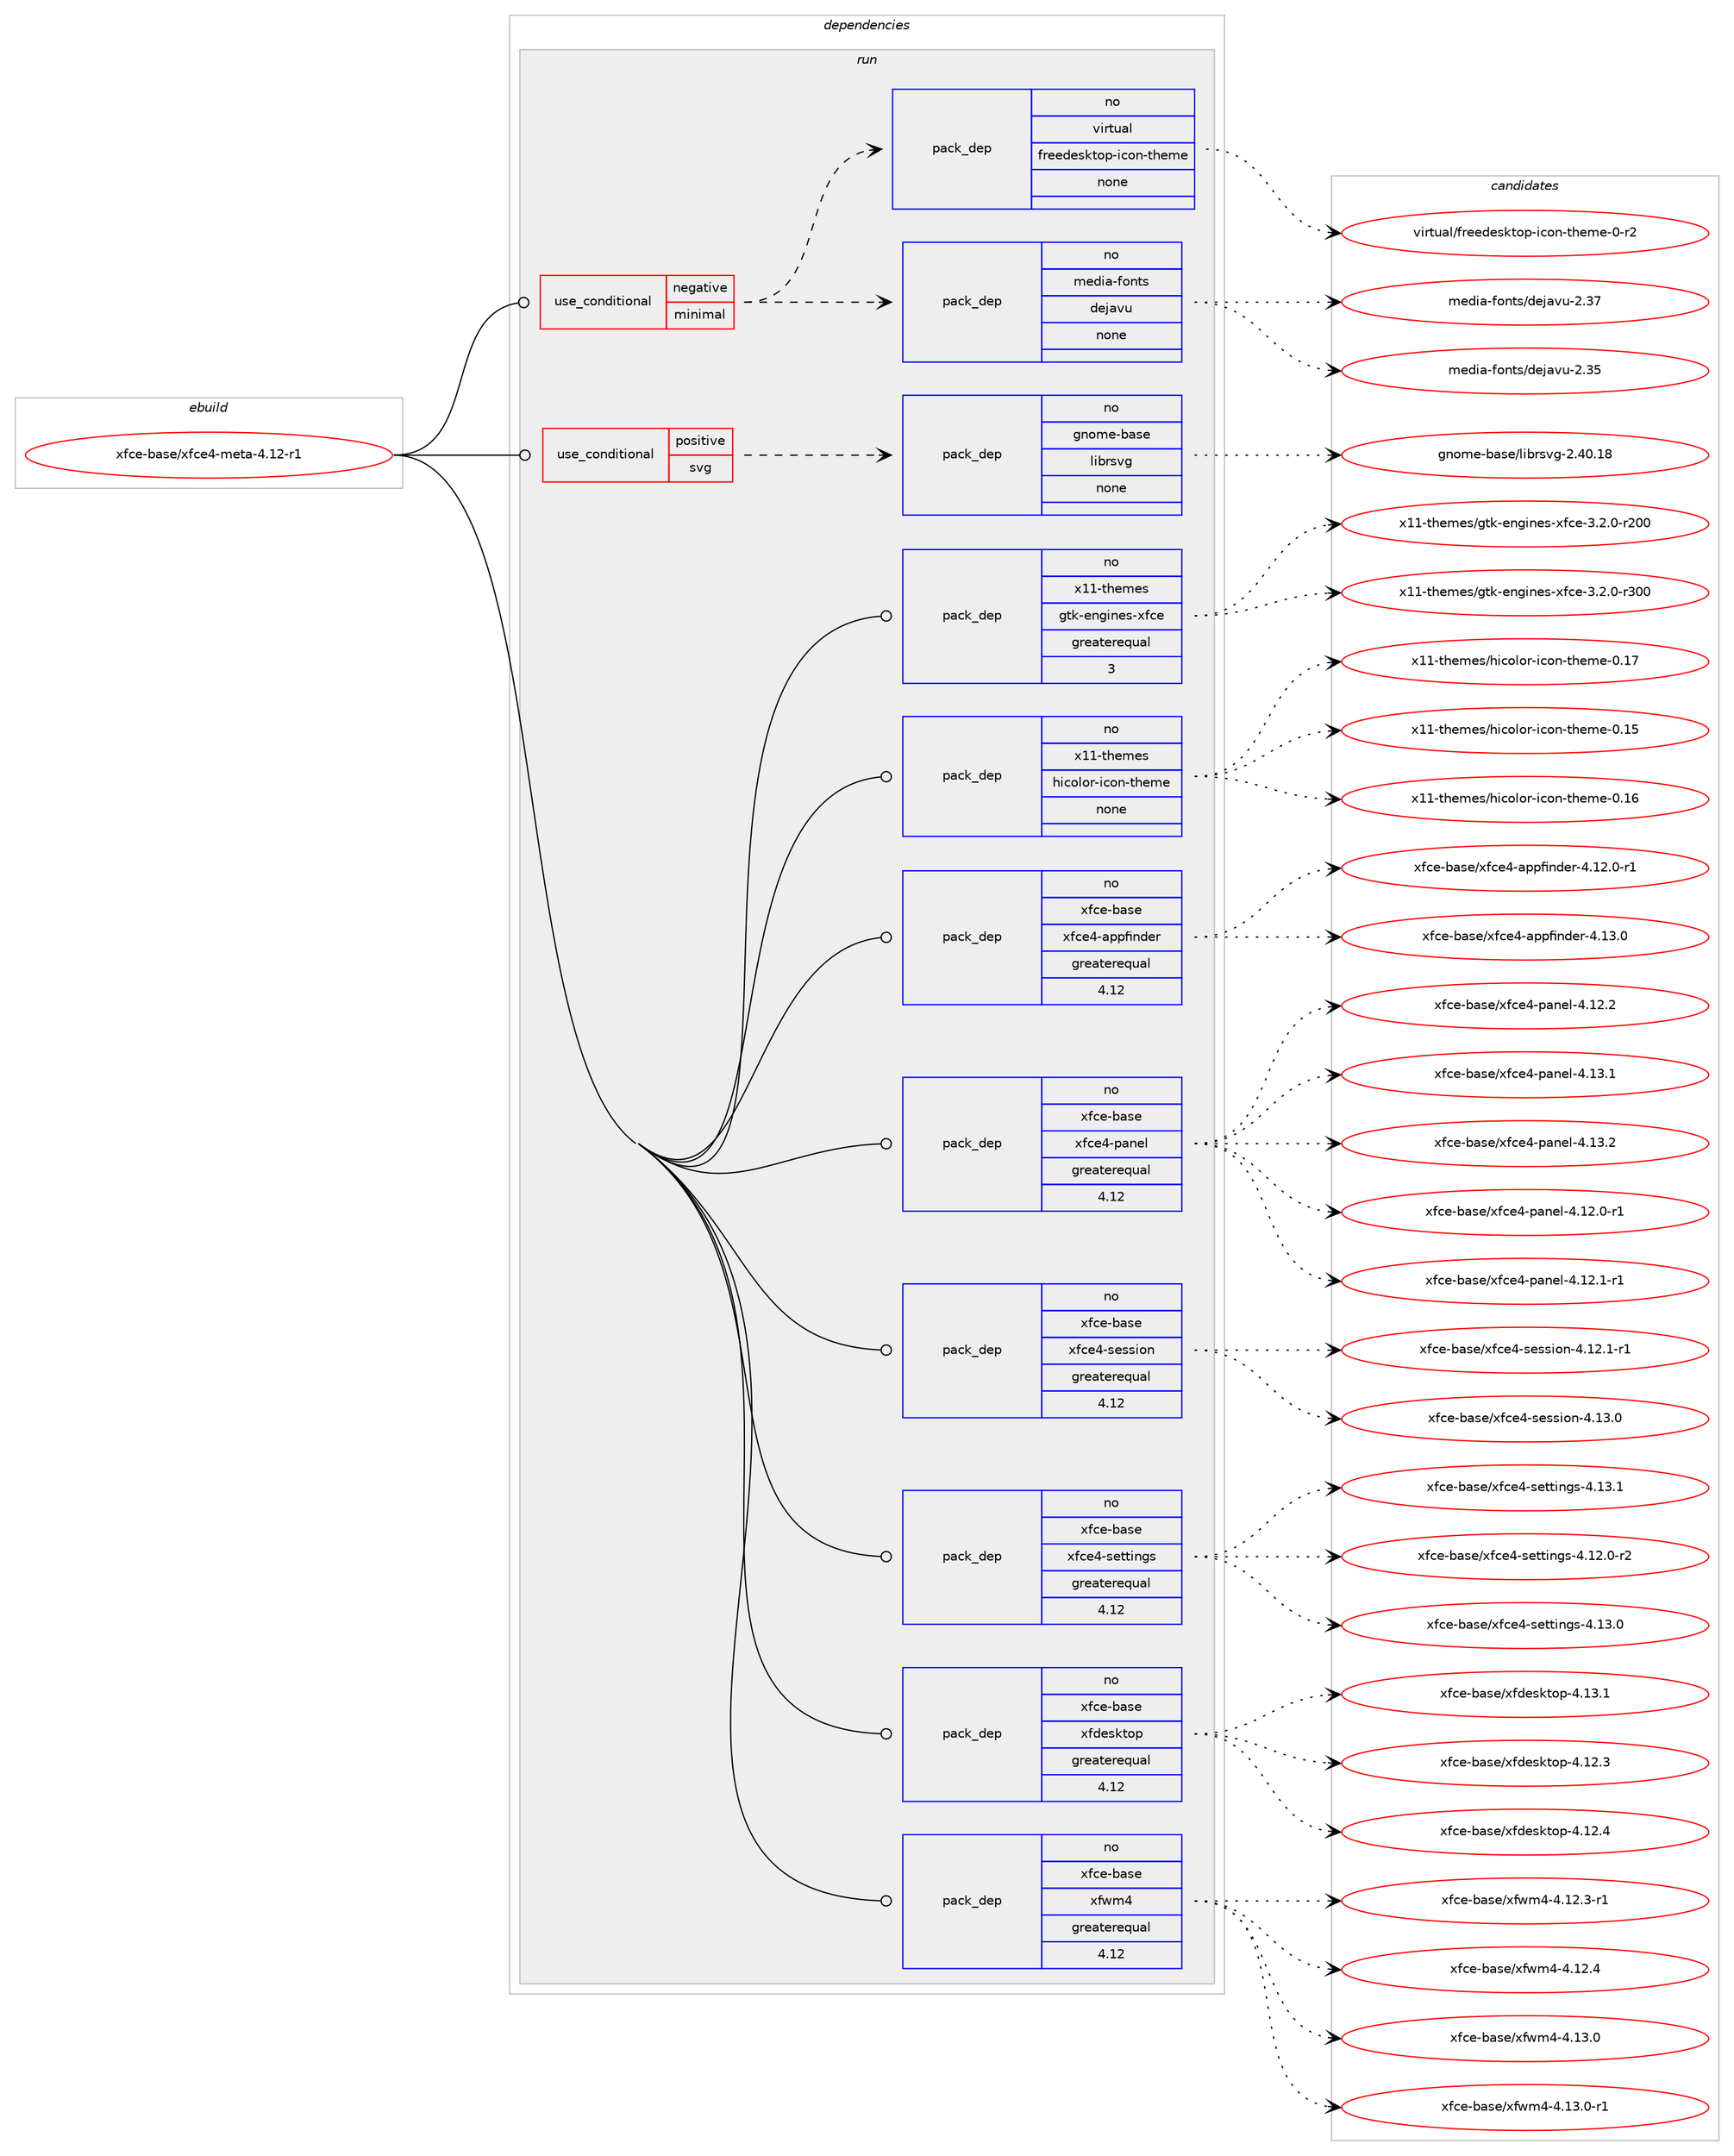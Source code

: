 digraph prolog {

# *************
# Graph options
# *************

newrank=true;
concentrate=true;
compound=true;
graph [rankdir=LR,fontname=Helvetica,fontsize=10,ranksep=1.5];#, ranksep=2.5, nodesep=0.2];
edge  [arrowhead=vee];
node  [fontname=Helvetica,fontsize=10];

# **********
# The ebuild
# **********

subgraph cluster_leftcol {
color=gray;
rank=same;
label=<<i>ebuild</i>>;
id [label="xfce-base/xfce4-meta-4.12-r1", color=red, width=4, href="../xfce-base/xfce4-meta-4.12-r1.svg"];
}

# ****************
# The dependencies
# ****************

subgraph cluster_midcol {
color=gray;
label=<<i>dependencies</i>>;
subgraph cluster_compile {
fillcolor="#eeeeee";
style=filled;
label=<<i>compile</i>>;
}
subgraph cluster_compileandrun {
fillcolor="#eeeeee";
style=filled;
label=<<i>compile and run</i>>;
}
subgraph cluster_run {
fillcolor="#eeeeee";
style=filled;
label=<<i>run</i>>;
subgraph cond275 {
dependency5373 [label=<<TABLE BORDER="0" CELLBORDER="1" CELLSPACING="0" CELLPADDING="4"><TR><TD ROWSPAN="3" CELLPADDING="10">use_conditional</TD></TR><TR><TD>negative</TD></TR><TR><TD>minimal</TD></TR></TABLE>>, shape=none, color=red];
subgraph pack5025 {
dependency5374 [label=<<TABLE BORDER="0" CELLBORDER="1" CELLSPACING="0" CELLPADDING="4" WIDTH="220"><TR><TD ROWSPAN="6" CELLPADDING="30">pack_dep</TD></TR><TR><TD WIDTH="110">no</TD></TR><TR><TD>media-fonts</TD></TR><TR><TD>dejavu</TD></TR><TR><TD>none</TD></TR><TR><TD></TD></TR></TABLE>>, shape=none, color=blue];
}
dependency5373:e -> dependency5374:w [weight=20,style="dashed",arrowhead="vee"];
subgraph pack5026 {
dependency5375 [label=<<TABLE BORDER="0" CELLBORDER="1" CELLSPACING="0" CELLPADDING="4" WIDTH="220"><TR><TD ROWSPAN="6" CELLPADDING="30">pack_dep</TD></TR><TR><TD WIDTH="110">no</TD></TR><TR><TD>virtual</TD></TR><TR><TD>freedesktop-icon-theme</TD></TR><TR><TD>none</TD></TR><TR><TD></TD></TR></TABLE>>, shape=none, color=blue];
}
dependency5373:e -> dependency5375:w [weight=20,style="dashed",arrowhead="vee"];
}
id:e -> dependency5373:w [weight=20,style="solid",arrowhead="odot"];
subgraph cond276 {
dependency5376 [label=<<TABLE BORDER="0" CELLBORDER="1" CELLSPACING="0" CELLPADDING="4"><TR><TD ROWSPAN="3" CELLPADDING="10">use_conditional</TD></TR><TR><TD>positive</TD></TR><TR><TD>svg</TD></TR></TABLE>>, shape=none, color=red];
subgraph pack5027 {
dependency5377 [label=<<TABLE BORDER="0" CELLBORDER="1" CELLSPACING="0" CELLPADDING="4" WIDTH="220"><TR><TD ROWSPAN="6" CELLPADDING="30">pack_dep</TD></TR><TR><TD WIDTH="110">no</TD></TR><TR><TD>gnome-base</TD></TR><TR><TD>librsvg</TD></TR><TR><TD>none</TD></TR><TR><TD></TD></TR></TABLE>>, shape=none, color=blue];
}
dependency5376:e -> dependency5377:w [weight=20,style="dashed",arrowhead="vee"];
}
id:e -> dependency5376:w [weight=20,style="solid",arrowhead="odot"];
subgraph pack5028 {
dependency5378 [label=<<TABLE BORDER="0" CELLBORDER="1" CELLSPACING="0" CELLPADDING="4" WIDTH="220"><TR><TD ROWSPAN="6" CELLPADDING="30">pack_dep</TD></TR><TR><TD WIDTH="110">no</TD></TR><TR><TD>x11-themes</TD></TR><TR><TD>gtk-engines-xfce</TD></TR><TR><TD>greaterequal</TD></TR><TR><TD>3</TD></TR></TABLE>>, shape=none, color=blue];
}
id:e -> dependency5378:w [weight=20,style="solid",arrowhead="odot"];
subgraph pack5029 {
dependency5379 [label=<<TABLE BORDER="0" CELLBORDER="1" CELLSPACING="0" CELLPADDING="4" WIDTH="220"><TR><TD ROWSPAN="6" CELLPADDING="30">pack_dep</TD></TR><TR><TD WIDTH="110">no</TD></TR><TR><TD>x11-themes</TD></TR><TR><TD>hicolor-icon-theme</TD></TR><TR><TD>none</TD></TR><TR><TD></TD></TR></TABLE>>, shape=none, color=blue];
}
id:e -> dependency5379:w [weight=20,style="solid",arrowhead="odot"];
subgraph pack5030 {
dependency5380 [label=<<TABLE BORDER="0" CELLBORDER="1" CELLSPACING="0" CELLPADDING="4" WIDTH="220"><TR><TD ROWSPAN="6" CELLPADDING="30">pack_dep</TD></TR><TR><TD WIDTH="110">no</TD></TR><TR><TD>xfce-base</TD></TR><TR><TD>xfce4-appfinder</TD></TR><TR><TD>greaterequal</TD></TR><TR><TD>4.12</TD></TR></TABLE>>, shape=none, color=blue];
}
id:e -> dependency5380:w [weight=20,style="solid",arrowhead="odot"];
subgraph pack5031 {
dependency5381 [label=<<TABLE BORDER="0" CELLBORDER="1" CELLSPACING="0" CELLPADDING="4" WIDTH="220"><TR><TD ROWSPAN="6" CELLPADDING="30">pack_dep</TD></TR><TR><TD WIDTH="110">no</TD></TR><TR><TD>xfce-base</TD></TR><TR><TD>xfce4-panel</TD></TR><TR><TD>greaterequal</TD></TR><TR><TD>4.12</TD></TR></TABLE>>, shape=none, color=blue];
}
id:e -> dependency5381:w [weight=20,style="solid",arrowhead="odot"];
subgraph pack5032 {
dependency5382 [label=<<TABLE BORDER="0" CELLBORDER="1" CELLSPACING="0" CELLPADDING="4" WIDTH="220"><TR><TD ROWSPAN="6" CELLPADDING="30">pack_dep</TD></TR><TR><TD WIDTH="110">no</TD></TR><TR><TD>xfce-base</TD></TR><TR><TD>xfce4-session</TD></TR><TR><TD>greaterequal</TD></TR><TR><TD>4.12</TD></TR></TABLE>>, shape=none, color=blue];
}
id:e -> dependency5382:w [weight=20,style="solid",arrowhead="odot"];
subgraph pack5033 {
dependency5383 [label=<<TABLE BORDER="0" CELLBORDER="1" CELLSPACING="0" CELLPADDING="4" WIDTH="220"><TR><TD ROWSPAN="6" CELLPADDING="30">pack_dep</TD></TR><TR><TD WIDTH="110">no</TD></TR><TR><TD>xfce-base</TD></TR><TR><TD>xfce4-settings</TD></TR><TR><TD>greaterequal</TD></TR><TR><TD>4.12</TD></TR></TABLE>>, shape=none, color=blue];
}
id:e -> dependency5383:w [weight=20,style="solid",arrowhead="odot"];
subgraph pack5034 {
dependency5384 [label=<<TABLE BORDER="0" CELLBORDER="1" CELLSPACING="0" CELLPADDING="4" WIDTH="220"><TR><TD ROWSPAN="6" CELLPADDING="30">pack_dep</TD></TR><TR><TD WIDTH="110">no</TD></TR><TR><TD>xfce-base</TD></TR><TR><TD>xfdesktop</TD></TR><TR><TD>greaterequal</TD></TR><TR><TD>4.12</TD></TR></TABLE>>, shape=none, color=blue];
}
id:e -> dependency5384:w [weight=20,style="solid",arrowhead="odot"];
subgraph pack5035 {
dependency5385 [label=<<TABLE BORDER="0" CELLBORDER="1" CELLSPACING="0" CELLPADDING="4" WIDTH="220"><TR><TD ROWSPAN="6" CELLPADDING="30">pack_dep</TD></TR><TR><TD WIDTH="110">no</TD></TR><TR><TD>xfce-base</TD></TR><TR><TD>xfwm4</TD></TR><TR><TD>greaterequal</TD></TR><TR><TD>4.12</TD></TR></TABLE>>, shape=none, color=blue];
}
id:e -> dependency5385:w [weight=20,style="solid",arrowhead="odot"];
}
}

# **************
# The candidates
# **************

subgraph cluster_choices {
rank=same;
color=gray;
label=<<i>candidates</i>>;

subgraph choice5025 {
color=black;
nodesep=1;
choice109101100105974510211111011611547100101106971181174550465153 [label="media-fonts/dejavu-2.35", color=red, width=4,href="../media-fonts/dejavu-2.35.svg"];
choice109101100105974510211111011611547100101106971181174550465155 [label="media-fonts/dejavu-2.37", color=red, width=4,href="../media-fonts/dejavu-2.37.svg"];
dependency5374:e -> choice109101100105974510211111011611547100101106971181174550465153:w [style=dotted,weight="100"];
dependency5374:e -> choice109101100105974510211111011611547100101106971181174550465155:w [style=dotted,weight="100"];
}
subgraph choice5026 {
color=black;
nodesep=1;
choice118105114116117971084710211410110110010111510711611111245105991111104511610410110910145484511450 [label="virtual/freedesktop-icon-theme-0-r2", color=red, width=4,href="../virtual/freedesktop-icon-theme-0-r2.svg"];
dependency5375:e -> choice118105114116117971084710211410110110010111510711611111245105991111104511610410110910145484511450:w [style=dotted,weight="100"];
}
subgraph choice5027 {
color=black;
nodesep=1;
choice10311011110910145989711510147108105981141151181034550465248464956 [label="gnome-base/librsvg-2.40.18", color=red, width=4,href="../gnome-base/librsvg-2.40.18.svg"];
dependency5377:e -> choice10311011110910145989711510147108105981141151181034550465248464956:w [style=dotted,weight="100"];
}
subgraph choice5028 {
color=black;
nodesep=1;
choice1204949451161041011091011154710311610745101110103105110101115451201029910145514650464845114504848 [label="x11-themes/gtk-engines-xfce-3.2.0-r200", color=red, width=4,href="../x11-themes/gtk-engines-xfce-3.2.0-r200.svg"];
choice1204949451161041011091011154710311610745101110103105110101115451201029910145514650464845114514848 [label="x11-themes/gtk-engines-xfce-3.2.0-r300", color=red, width=4,href="../x11-themes/gtk-engines-xfce-3.2.0-r300.svg"];
dependency5378:e -> choice1204949451161041011091011154710311610745101110103105110101115451201029910145514650464845114504848:w [style=dotted,weight="100"];
dependency5378:e -> choice1204949451161041011091011154710311610745101110103105110101115451201029910145514650464845114514848:w [style=dotted,weight="100"];
}
subgraph choice5029 {
color=black;
nodesep=1;
choice12049494511610410110910111547104105991111081111144510599111110451161041011091014548464953 [label="x11-themes/hicolor-icon-theme-0.15", color=red, width=4,href="../x11-themes/hicolor-icon-theme-0.15.svg"];
choice12049494511610410110910111547104105991111081111144510599111110451161041011091014548464954 [label="x11-themes/hicolor-icon-theme-0.16", color=red, width=4,href="../x11-themes/hicolor-icon-theme-0.16.svg"];
choice12049494511610410110910111547104105991111081111144510599111110451161041011091014548464955 [label="x11-themes/hicolor-icon-theme-0.17", color=red, width=4,href="../x11-themes/hicolor-icon-theme-0.17.svg"];
dependency5379:e -> choice12049494511610410110910111547104105991111081111144510599111110451161041011091014548464953:w [style=dotted,weight="100"];
dependency5379:e -> choice12049494511610410110910111547104105991111081111144510599111110451161041011091014548464954:w [style=dotted,weight="100"];
dependency5379:e -> choice12049494511610410110910111547104105991111081111144510599111110451161041011091014548464955:w [style=dotted,weight="100"];
}
subgraph choice5030 {
color=black;
nodesep=1;
choice120102991014598971151014712010299101524597112112102105110100101114455246495046484511449 [label="xfce-base/xfce4-appfinder-4.12.0-r1", color=red, width=4,href="../xfce-base/xfce4-appfinder-4.12.0-r1.svg"];
choice12010299101459897115101471201029910152459711211210210511010010111445524649514648 [label="xfce-base/xfce4-appfinder-4.13.0", color=red, width=4,href="../xfce-base/xfce4-appfinder-4.13.0.svg"];
dependency5380:e -> choice120102991014598971151014712010299101524597112112102105110100101114455246495046484511449:w [style=dotted,weight="100"];
dependency5380:e -> choice12010299101459897115101471201029910152459711211210210511010010111445524649514648:w [style=dotted,weight="100"];
}
subgraph choice5031 {
color=black;
nodesep=1;
choice120102991014598971151014712010299101524511297110101108455246495046484511449 [label="xfce-base/xfce4-panel-4.12.0-r1", color=red, width=4,href="../xfce-base/xfce4-panel-4.12.0-r1.svg"];
choice120102991014598971151014712010299101524511297110101108455246495046494511449 [label="xfce-base/xfce4-panel-4.12.1-r1", color=red, width=4,href="../xfce-base/xfce4-panel-4.12.1-r1.svg"];
choice12010299101459897115101471201029910152451129711010110845524649504650 [label="xfce-base/xfce4-panel-4.12.2", color=red, width=4,href="../xfce-base/xfce4-panel-4.12.2.svg"];
choice12010299101459897115101471201029910152451129711010110845524649514649 [label="xfce-base/xfce4-panel-4.13.1", color=red, width=4,href="../xfce-base/xfce4-panel-4.13.1.svg"];
choice12010299101459897115101471201029910152451129711010110845524649514650 [label="xfce-base/xfce4-panel-4.13.2", color=red, width=4,href="../xfce-base/xfce4-panel-4.13.2.svg"];
dependency5381:e -> choice120102991014598971151014712010299101524511297110101108455246495046484511449:w [style=dotted,weight="100"];
dependency5381:e -> choice120102991014598971151014712010299101524511297110101108455246495046494511449:w [style=dotted,weight="100"];
dependency5381:e -> choice12010299101459897115101471201029910152451129711010110845524649504650:w [style=dotted,weight="100"];
dependency5381:e -> choice12010299101459897115101471201029910152451129711010110845524649514649:w [style=dotted,weight="100"];
dependency5381:e -> choice12010299101459897115101471201029910152451129711010110845524649514650:w [style=dotted,weight="100"];
}
subgraph choice5032 {
color=black;
nodesep=1;
choice1201029910145989711510147120102991015245115101115115105111110455246495046494511449 [label="xfce-base/xfce4-session-4.12.1-r1", color=red, width=4,href="../xfce-base/xfce4-session-4.12.1-r1.svg"];
choice120102991014598971151014712010299101524511510111511510511111045524649514648 [label="xfce-base/xfce4-session-4.13.0", color=red, width=4,href="../xfce-base/xfce4-session-4.13.0.svg"];
dependency5382:e -> choice1201029910145989711510147120102991015245115101115115105111110455246495046494511449:w [style=dotted,weight="100"];
dependency5382:e -> choice120102991014598971151014712010299101524511510111511510511111045524649514648:w [style=dotted,weight="100"];
}
subgraph choice5033 {
color=black;
nodesep=1;
choice1201029910145989711510147120102991015245115101116116105110103115455246495046484511450 [label="xfce-base/xfce4-settings-4.12.0-r2", color=red, width=4,href="../xfce-base/xfce4-settings-4.12.0-r2.svg"];
choice120102991014598971151014712010299101524511510111611610511010311545524649514648 [label="xfce-base/xfce4-settings-4.13.0", color=red, width=4,href="../xfce-base/xfce4-settings-4.13.0.svg"];
choice120102991014598971151014712010299101524511510111611610511010311545524649514649 [label="xfce-base/xfce4-settings-4.13.1", color=red, width=4,href="../xfce-base/xfce4-settings-4.13.1.svg"];
dependency5383:e -> choice1201029910145989711510147120102991015245115101116116105110103115455246495046484511450:w [style=dotted,weight="100"];
dependency5383:e -> choice120102991014598971151014712010299101524511510111611610511010311545524649514648:w [style=dotted,weight="100"];
dependency5383:e -> choice120102991014598971151014712010299101524511510111611610511010311545524649514649:w [style=dotted,weight="100"];
}
subgraph choice5034 {
color=black;
nodesep=1;
choice120102991014598971151014712010210010111510711611111245524649504651 [label="xfce-base/xfdesktop-4.12.3", color=red, width=4,href="../xfce-base/xfdesktop-4.12.3.svg"];
choice120102991014598971151014712010210010111510711611111245524649504652 [label="xfce-base/xfdesktop-4.12.4", color=red, width=4,href="../xfce-base/xfdesktop-4.12.4.svg"];
choice120102991014598971151014712010210010111510711611111245524649514649 [label="xfce-base/xfdesktop-4.13.1", color=red, width=4,href="../xfce-base/xfdesktop-4.13.1.svg"];
dependency5384:e -> choice120102991014598971151014712010210010111510711611111245524649504651:w [style=dotted,weight="100"];
dependency5384:e -> choice120102991014598971151014712010210010111510711611111245524649504652:w [style=dotted,weight="100"];
dependency5384:e -> choice120102991014598971151014712010210010111510711611111245524649514649:w [style=dotted,weight="100"];
}
subgraph choice5035 {
color=black;
nodesep=1;
choice120102991014598971151014712010211910952455246495046514511449 [label="xfce-base/xfwm4-4.12.3-r1", color=red, width=4,href="../xfce-base/xfwm4-4.12.3-r1.svg"];
choice12010299101459897115101471201021191095245524649504652 [label="xfce-base/xfwm4-4.12.4", color=red, width=4,href="../xfce-base/xfwm4-4.12.4.svg"];
choice12010299101459897115101471201021191095245524649514648 [label="xfce-base/xfwm4-4.13.0", color=red, width=4,href="../xfce-base/xfwm4-4.13.0.svg"];
choice120102991014598971151014712010211910952455246495146484511449 [label="xfce-base/xfwm4-4.13.0-r1", color=red, width=4,href="../xfce-base/xfwm4-4.13.0-r1.svg"];
dependency5385:e -> choice120102991014598971151014712010211910952455246495046514511449:w [style=dotted,weight="100"];
dependency5385:e -> choice12010299101459897115101471201021191095245524649504652:w [style=dotted,weight="100"];
dependency5385:e -> choice12010299101459897115101471201021191095245524649514648:w [style=dotted,weight="100"];
dependency5385:e -> choice120102991014598971151014712010211910952455246495146484511449:w [style=dotted,weight="100"];
}
}

}
